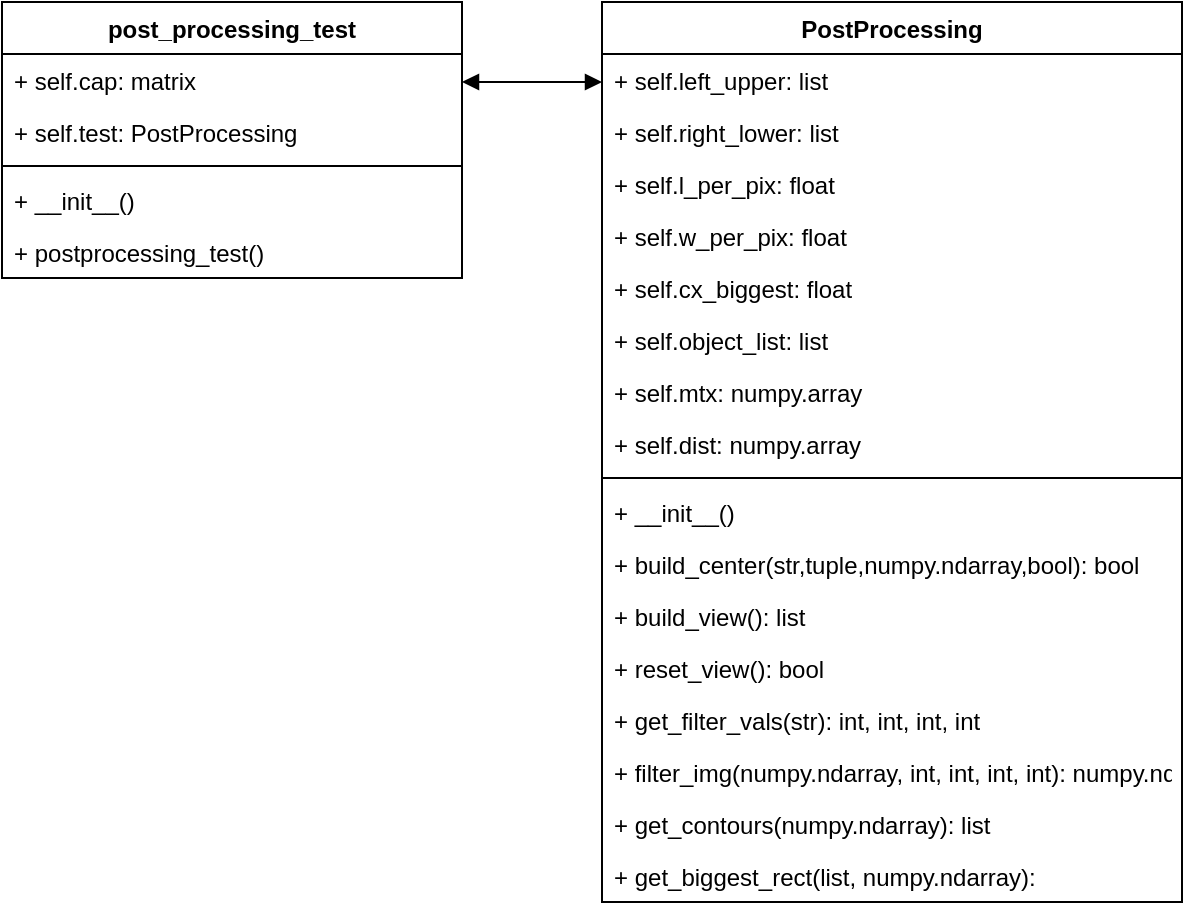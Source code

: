 <mxfile version="10.6.8" type="device"><diagram id="t_pLlyZ36hgpsQQ4C042" name="Page-1"><mxGraphModel dx="1108" dy="643" grid="1" gridSize="10" guides="1" tooltips="1" connect="1" arrows="1" fold="1" page="1" pageScale="1" pageWidth="850" pageHeight="1100" math="0" shadow="0"><root><mxCell id="0"/><mxCell id="1" parent="0"/><mxCell id="aKIwzUOR2FjQdbWNV5jo-1" value="PostProcessing" style="swimlane;fontStyle=1;align=center;verticalAlign=top;childLayout=stackLayout;horizontal=1;startSize=26;horizontalStack=0;resizeParent=1;resizeParentMax=0;resizeLast=0;collapsible=1;marginBottom=0;" vertex="1" parent="1"><mxGeometry x="530" y="160" width="290" height="450" as="geometry"/></mxCell><mxCell id="aKIwzUOR2FjQdbWNV5jo-2" value="+ self.left_upper: list" style="text;strokeColor=none;fillColor=none;align=left;verticalAlign=top;spacingLeft=4;spacingRight=4;overflow=hidden;rotatable=0;points=[[0,0.5],[1,0.5]];portConstraint=eastwest;" vertex="1" parent="aKIwzUOR2FjQdbWNV5jo-1"><mxGeometry y="26" width="290" height="26" as="geometry"/></mxCell><mxCell id="aKIwzUOR2FjQdbWNV5jo-5" value="+ self.right_lower: list&#xA;" style="text;strokeColor=none;fillColor=none;align=left;verticalAlign=top;spacingLeft=4;spacingRight=4;overflow=hidden;rotatable=0;points=[[0,0.5],[1,0.5]];portConstraint=eastwest;" vertex="1" parent="aKIwzUOR2FjQdbWNV5jo-1"><mxGeometry y="52" width="290" height="26" as="geometry"/></mxCell><mxCell id="aKIwzUOR2FjQdbWNV5jo-11" value="+ self.l_per_pix: float" style="text;strokeColor=none;fillColor=none;align=left;verticalAlign=top;spacingLeft=4;spacingRight=4;overflow=hidden;rotatable=0;points=[[0,0.5],[1,0.5]];portConstraint=eastwest;" vertex="1" parent="aKIwzUOR2FjQdbWNV5jo-1"><mxGeometry y="78" width="290" height="26" as="geometry"/></mxCell><mxCell id="aKIwzUOR2FjQdbWNV5jo-13" value="+ self.w_per_pix: float" style="text;strokeColor=none;fillColor=none;align=left;verticalAlign=top;spacingLeft=4;spacingRight=4;overflow=hidden;rotatable=0;points=[[0,0.5],[1,0.5]];portConstraint=eastwest;" vertex="1" parent="aKIwzUOR2FjQdbWNV5jo-1"><mxGeometry y="104" width="290" height="26" as="geometry"/></mxCell><mxCell id="aKIwzUOR2FjQdbWNV5jo-15" value="+ self.cx_biggest: float" style="text;strokeColor=none;fillColor=none;align=left;verticalAlign=top;spacingLeft=4;spacingRight=4;overflow=hidden;rotatable=0;points=[[0,0.5],[1,0.5]];portConstraint=eastwest;" vertex="1" parent="aKIwzUOR2FjQdbWNV5jo-1"><mxGeometry y="130" width="290" height="26" as="geometry"/></mxCell><mxCell id="aKIwzUOR2FjQdbWNV5jo-14" value="+ self.object_list: list" style="text;strokeColor=none;fillColor=none;align=left;verticalAlign=top;spacingLeft=4;spacingRight=4;overflow=hidden;rotatable=0;points=[[0,0.5],[1,0.5]];portConstraint=eastwest;" vertex="1" parent="aKIwzUOR2FjQdbWNV5jo-1"><mxGeometry y="156" width="290" height="26" as="geometry"/></mxCell><mxCell id="aKIwzUOR2FjQdbWNV5jo-16" value="+ self.mtx: numpy.array" style="text;strokeColor=none;fillColor=none;align=left;verticalAlign=top;spacingLeft=4;spacingRight=4;overflow=hidden;rotatable=0;points=[[0,0.5],[1,0.5]];portConstraint=eastwest;" vertex="1" parent="aKIwzUOR2FjQdbWNV5jo-1"><mxGeometry y="182" width="290" height="26" as="geometry"/></mxCell><mxCell id="aKIwzUOR2FjQdbWNV5jo-12" value="+ self.dist: numpy.array" style="text;strokeColor=none;fillColor=none;align=left;verticalAlign=top;spacingLeft=4;spacingRight=4;overflow=hidden;rotatable=0;points=[[0,0.5],[1,0.5]];portConstraint=eastwest;" vertex="1" parent="aKIwzUOR2FjQdbWNV5jo-1"><mxGeometry y="208" width="290" height="26" as="geometry"/></mxCell><mxCell id="aKIwzUOR2FjQdbWNV5jo-3" value="" style="line;strokeWidth=1;fillColor=none;align=left;verticalAlign=middle;spacingTop=-1;spacingLeft=3;spacingRight=3;rotatable=0;labelPosition=right;points=[];portConstraint=eastwest;" vertex="1" parent="aKIwzUOR2FjQdbWNV5jo-1"><mxGeometry y="234" width="290" height="8" as="geometry"/></mxCell><mxCell id="aKIwzUOR2FjQdbWNV5jo-18" value="+ __init__()" style="text;strokeColor=none;fillColor=none;align=left;verticalAlign=top;spacingLeft=4;spacingRight=4;overflow=hidden;rotatable=0;points=[[0,0.5],[1,0.5]];portConstraint=eastwest;" vertex="1" parent="aKIwzUOR2FjQdbWNV5jo-1"><mxGeometry y="242" width="290" height="26" as="geometry"/></mxCell><mxCell id="aKIwzUOR2FjQdbWNV5jo-4" value="+ build_center(str,tuple,numpy.ndarray,bool): bool" style="text;strokeColor=none;fillColor=none;align=left;verticalAlign=top;spacingLeft=4;spacingRight=4;overflow=hidden;rotatable=0;points=[[0,0.5],[1,0.5]];portConstraint=eastwest;" vertex="1" parent="aKIwzUOR2FjQdbWNV5jo-1"><mxGeometry y="268" width="290" height="26" as="geometry"/></mxCell><mxCell id="aKIwzUOR2FjQdbWNV5jo-21" value="+ build_view(): list" style="text;strokeColor=none;fillColor=none;align=left;verticalAlign=top;spacingLeft=4;spacingRight=4;overflow=hidden;rotatable=0;points=[[0,0.5],[1,0.5]];portConstraint=eastwest;" vertex="1" parent="aKIwzUOR2FjQdbWNV5jo-1"><mxGeometry y="294" width="290" height="26" as="geometry"/></mxCell><mxCell id="aKIwzUOR2FjQdbWNV5jo-22" value="+ reset_view(): bool" style="text;strokeColor=none;fillColor=none;align=left;verticalAlign=top;spacingLeft=4;spacingRight=4;overflow=hidden;rotatable=0;points=[[0,0.5],[1,0.5]];portConstraint=eastwest;" vertex="1" parent="aKIwzUOR2FjQdbWNV5jo-1"><mxGeometry y="320" width="290" height="26" as="geometry"/></mxCell><mxCell id="aKIwzUOR2FjQdbWNV5jo-20" value="+ get_filter_vals(str): int, int, int, int" style="text;strokeColor=none;fillColor=none;align=left;verticalAlign=top;spacingLeft=4;spacingRight=4;overflow=hidden;rotatable=0;points=[[0,0.5],[1,0.5]];portConstraint=eastwest;" vertex="1" parent="aKIwzUOR2FjQdbWNV5jo-1"><mxGeometry y="346" width="290" height="26" as="geometry"/></mxCell><mxCell id="aKIwzUOR2FjQdbWNV5jo-17" value="+ filter_img(numpy.ndarray, int, int, int, int): numpy.ndarray" style="text;strokeColor=none;fillColor=none;align=left;verticalAlign=top;spacingLeft=4;spacingRight=4;overflow=hidden;rotatable=0;points=[[0,0.5],[1,0.5]];portConstraint=eastwest;" vertex="1" parent="aKIwzUOR2FjQdbWNV5jo-1"><mxGeometry y="372" width="290" height="26" as="geometry"/></mxCell><mxCell id="aKIwzUOR2FjQdbWNV5jo-19" value="+ get_contours(numpy.ndarray): list" style="text;strokeColor=none;fillColor=none;align=left;verticalAlign=top;spacingLeft=4;spacingRight=4;overflow=hidden;rotatable=0;points=[[0,0.5],[1,0.5]];portConstraint=eastwest;" vertex="1" parent="aKIwzUOR2FjQdbWNV5jo-1"><mxGeometry y="398" width="290" height="26" as="geometry"/></mxCell><mxCell id="aKIwzUOR2FjQdbWNV5jo-23" value="+ get_biggest_rect(list, numpy.ndarray): " style="text;strokeColor=none;fillColor=none;align=left;verticalAlign=top;spacingLeft=4;spacingRight=4;overflow=hidden;rotatable=0;points=[[0,0.5],[1,0.5]];portConstraint=eastwest;" vertex="1" parent="aKIwzUOR2FjQdbWNV5jo-1"><mxGeometry y="424" width="290" height="26" as="geometry"/></mxCell><mxCell id="aKIwzUOR2FjQdbWNV5jo-6" value="post_processing_test" style="swimlane;fontStyle=1;align=center;verticalAlign=top;childLayout=stackLayout;horizontal=1;startSize=26;horizontalStack=0;resizeParent=1;resizeParentMax=0;resizeLast=0;collapsible=1;marginBottom=0;" vertex="1" parent="1"><mxGeometry x="230" y="160" width="230" height="138" as="geometry"/></mxCell><mxCell id="aKIwzUOR2FjQdbWNV5jo-7" value="+ self.cap: matrix" style="text;strokeColor=none;fillColor=none;align=left;verticalAlign=top;spacingLeft=4;spacingRight=4;overflow=hidden;rotatable=0;points=[[0,0.5],[1,0.5]];portConstraint=eastwest;" vertex="1" parent="aKIwzUOR2FjQdbWNV5jo-6"><mxGeometry y="26" width="230" height="26" as="geometry"/></mxCell><mxCell id="aKIwzUOR2FjQdbWNV5jo-27" value="+ self.test: PostProcessing" style="text;strokeColor=none;fillColor=none;align=left;verticalAlign=top;spacingLeft=4;spacingRight=4;overflow=hidden;rotatable=0;points=[[0,0.5],[1,0.5]];portConstraint=eastwest;" vertex="1" parent="aKIwzUOR2FjQdbWNV5jo-6"><mxGeometry y="52" width="230" height="26" as="geometry"/></mxCell><mxCell id="aKIwzUOR2FjQdbWNV5jo-8" value="" style="line;strokeWidth=1;fillColor=none;align=left;verticalAlign=middle;spacingTop=-1;spacingLeft=3;spacingRight=3;rotatable=0;labelPosition=right;points=[];portConstraint=eastwest;" vertex="1" parent="aKIwzUOR2FjQdbWNV5jo-6"><mxGeometry y="78" width="230" height="8" as="geometry"/></mxCell><mxCell id="aKIwzUOR2FjQdbWNV5jo-9" value="+ __init__()" style="text;strokeColor=none;fillColor=none;align=left;verticalAlign=top;spacingLeft=4;spacingRight=4;overflow=hidden;rotatable=0;points=[[0,0.5],[1,0.5]];portConstraint=eastwest;" vertex="1" parent="aKIwzUOR2FjQdbWNV5jo-6"><mxGeometry y="86" width="230" height="26" as="geometry"/></mxCell><mxCell id="aKIwzUOR2FjQdbWNV5jo-26" value="+ postprocessing_test()" style="text;strokeColor=none;fillColor=none;align=left;verticalAlign=top;spacingLeft=4;spacingRight=4;overflow=hidden;rotatable=0;points=[[0,0.5],[1,0.5]];portConstraint=eastwest;" vertex="1" parent="aKIwzUOR2FjQdbWNV5jo-6"><mxGeometry y="112" width="230" height="26" as="geometry"/></mxCell><mxCell id="aKIwzUOR2FjQdbWNV5jo-25" value="" style="endArrow=block;startArrow=block;endFill=1;startFill=1;html=1;" edge="1" parent="1"><mxGeometry width="160" relative="1" as="geometry"><mxPoint x="460" y="200" as="sourcePoint"/><mxPoint x="530" y="200" as="targetPoint"/></mxGeometry></mxCell></root></mxGraphModel></diagram></mxfile>